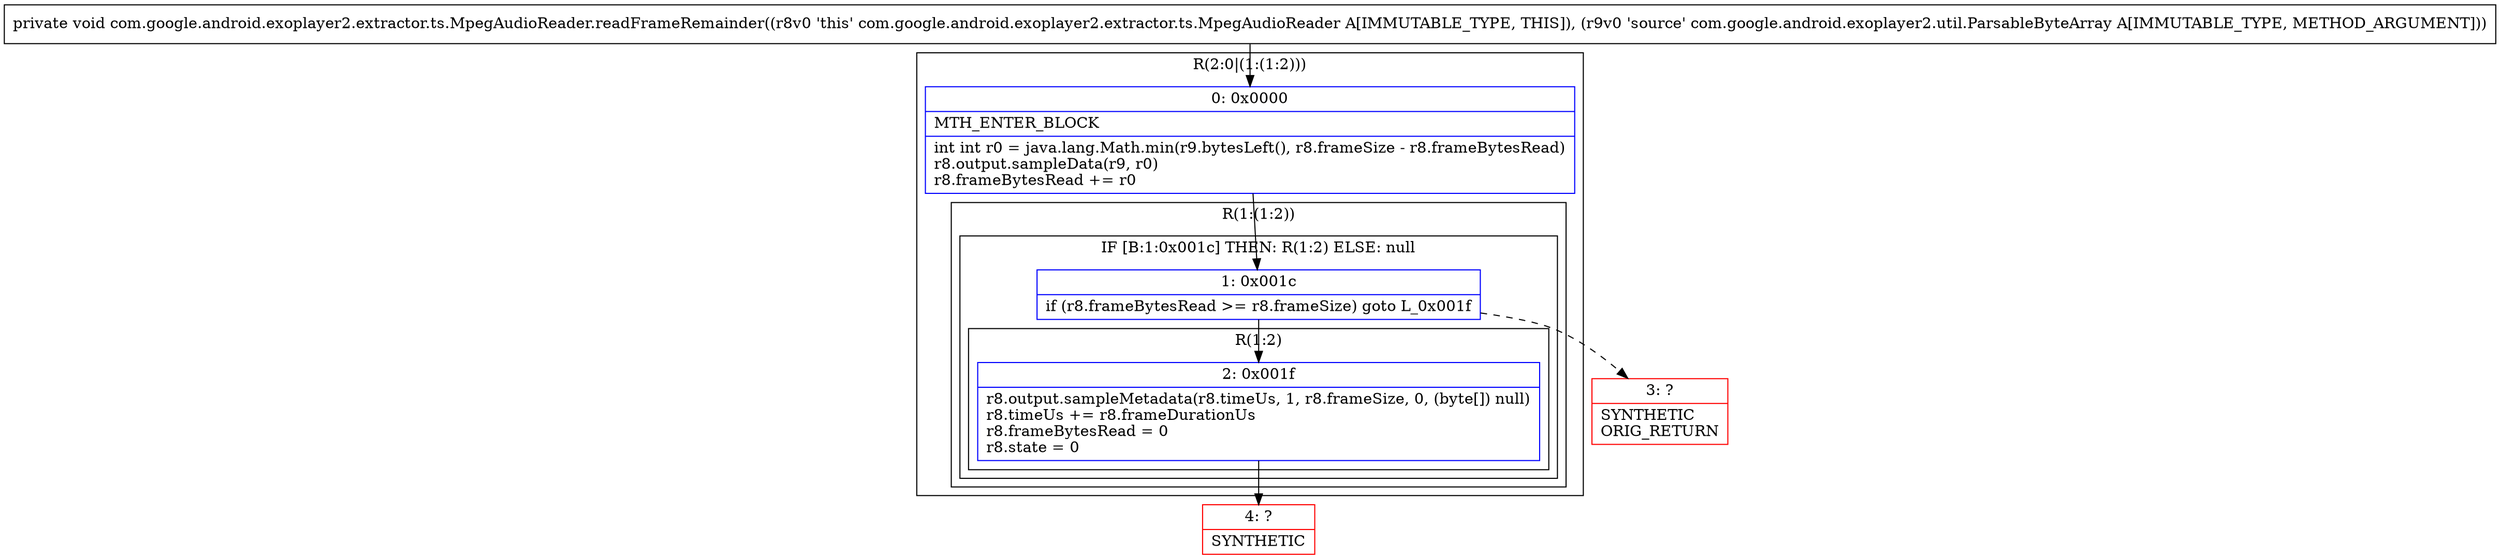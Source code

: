digraph "CFG forcom.google.android.exoplayer2.extractor.ts.MpegAudioReader.readFrameRemainder(Lcom\/google\/android\/exoplayer2\/util\/ParsableByteArray;)V" {
subgraph cluster_Region_1466168672 {
label = "R(2:0|(1:(1:2)))";
node [shape=record,color=blue];
Node_0 [shape=record,label="{0\:\ 0x0000|MTH_ENTER_BLOCK\l|int int r0 = java.lang.Math.min(r9.bytesLeft(), r8.frameSize \- r8.frameBytesRead)\lr8.output.sampleData(r9, r0)\lr8.frameBytesRead += r0\l}"];
subgraph cluster_Region_913205396 {
label = "R(1:(1:2))";
node [shape=record,color=blue];
subgraph cluster_IfRegion_476677238 {
label = "IF [B:1:0x001c] THEN: R(1:2) ELSE: null";
node [shape=record,color=blue];
Node_1 [shape=record,label="{1\:\ 0x001c|if (r8.frameBytesRead \>= r8.frameSize) goto L_0x001f\l}"];
subgraph cluster_Region_875115374 {
label = "R(1:2)";
node [shape=record,color=blue];
Node_2 [shape=record,label="{2\:\ 0x001f|r8.output.sampleMetadata(r8.timeUs, 1, r8.frameSize, 0, (byte[]) null)\lr8.timeUs += r8.frameDurationUs\lr8.frameBytesRead = 0\lr8.state = 0\l}"];
}
}
}
}
Node_3 [shape=record,color=red,label="{3\:\ ?|SYNTHETIC\lORIG_RETURN\l}"];
Node_4 [shape=record,color=red,label="{4\:\ ?|SYNTHETIC\l}"];
MethodNode[shape=record,label="{private void com.google.android.exoplayer2.extractor.ts.MpegAudioReader.readFrameRemainder((r8v0 'this' com.google.android.exoplayer2.extractor.ts.MpegAudioReader A[IMMUTABLE_TYPE, THIS]), (r9v0 'source' com.google.android.exoplayer2.util.ParsableByteArray A[IMMUTABLE_TYPE, METHOD_ARGUMENT])) }"];
MethodNode -> Node_0;
Node_0 -> Node_1;
Node_1 -> Node_2;
Node_1 -> Node_3[style=dashed];
Node_2 -> Node_4;
}

